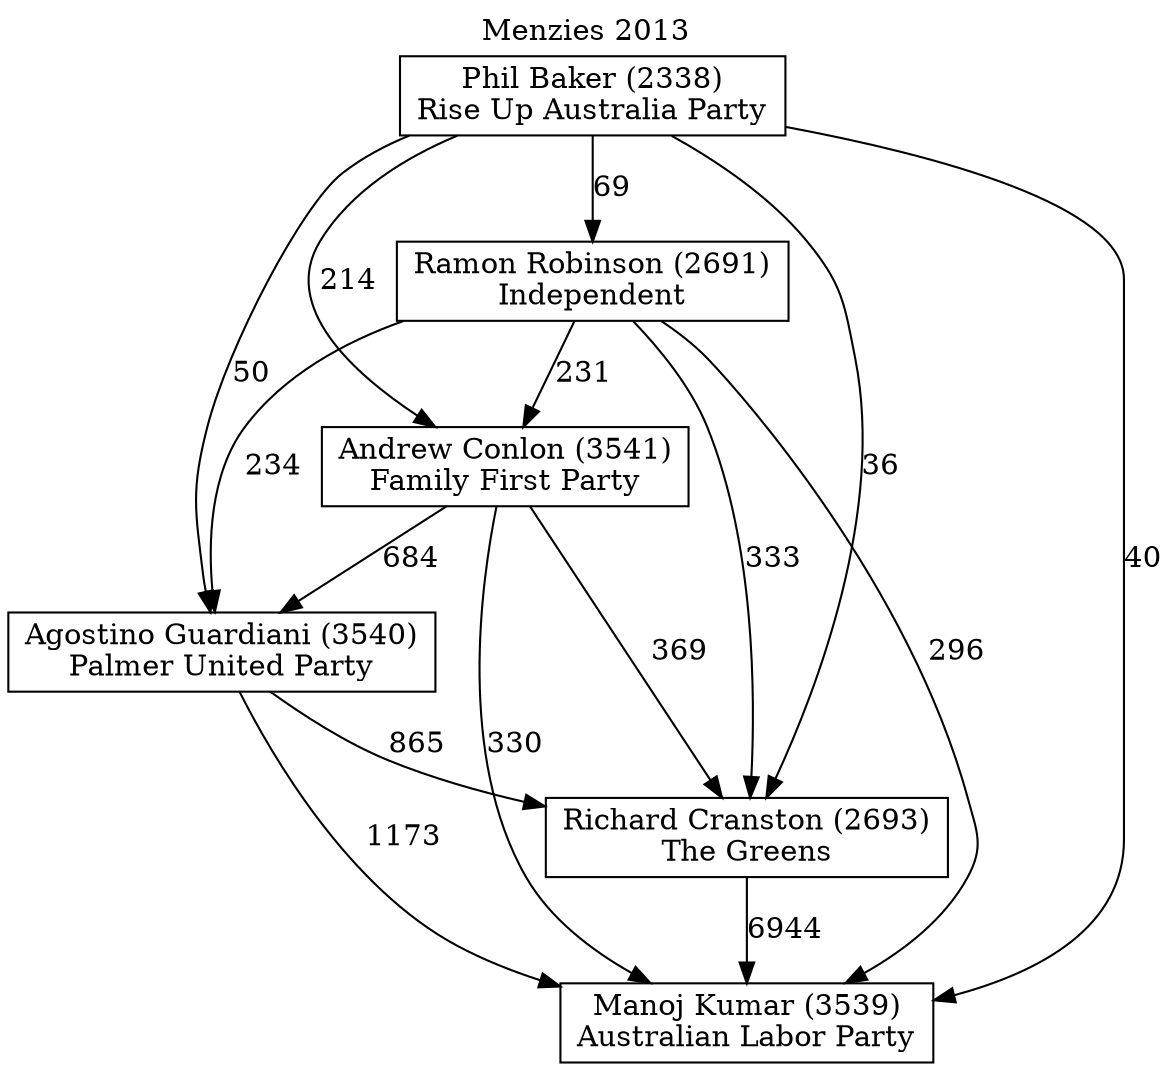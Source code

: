 // House preference flow
digraph "Manoj Kumar (3539)_Menzies_2013" {
	graph [label="Menzies 2013" labelloc=t mclimit=10]
	node [shape=box]
	"Agostino Guardiani (3540)" [label="Agostino Guardiani (3540)
Palmer United Party"]
	"Andrew Conlon (3541)" [label="Andrew Conlon (3541)
Family First Party"]
	"Manoj Kumar (3539)" [label="Manoj Kumar (3539)
Australian Labor Party"]
	"Phil Baker (2338)" [label="Phil Baker (2338)
Rise Up Australia Party"]
	"Ramon Robinson (2691)" [label="Ramon Robinson (2691)
Independent"]
	"Richard Cranston (2693)" [label="Richard Cranston (2693)
The Greens"]
	"Agostino Guardiani (3540)" -> "Manoj Kumar (3539)" [label=1173]
	"Agostino Guardiani (3540)" -> "Richard Cranston (2693)" [label=865]
	"Andrew Conlon (3541)" -> "Agostino Guardiani (3540)" [label=684]
	"Andrew Conlon (3541)" -> "Manoj Kumar (3539)" [label=330]
	"Andrew Conlon (3541)" -> "Richard Cranston (2693)" [label=369]
	"Phil Baker (2338)" -> "Agostino Guardiani (3540)" [label=50]
	"Phil Baker (2338)" -> "Andrew Conlon (3541)" [label=214]
	"Phil Baker (2338)" -> "Manoj Kumar (3539)" [label=40]
	"Phil Baker (2338)" -> "Ramon Robinson (2691)" [label=69]
	"Phil Baker (2338)" -> "Richard Cranston (2693)" [label=36]
	"Ramon Robinson (2691)" -> "Agostino Guardiani (3540)" [label=234]
	"Ramon Robinson (2691)" -> "Andrew Conlon (3541)" [label=231]
	"Ramon Robinson (2691)" -> "Manoj Kumar (3539)" [label=296]
	"Ramon Robinson (2691)" -> "Richard Cranston (2693)" [label=333]
	"Richard Cranston (2693)" -> "Manoj Kumar (3539)" [label=6944]
}
